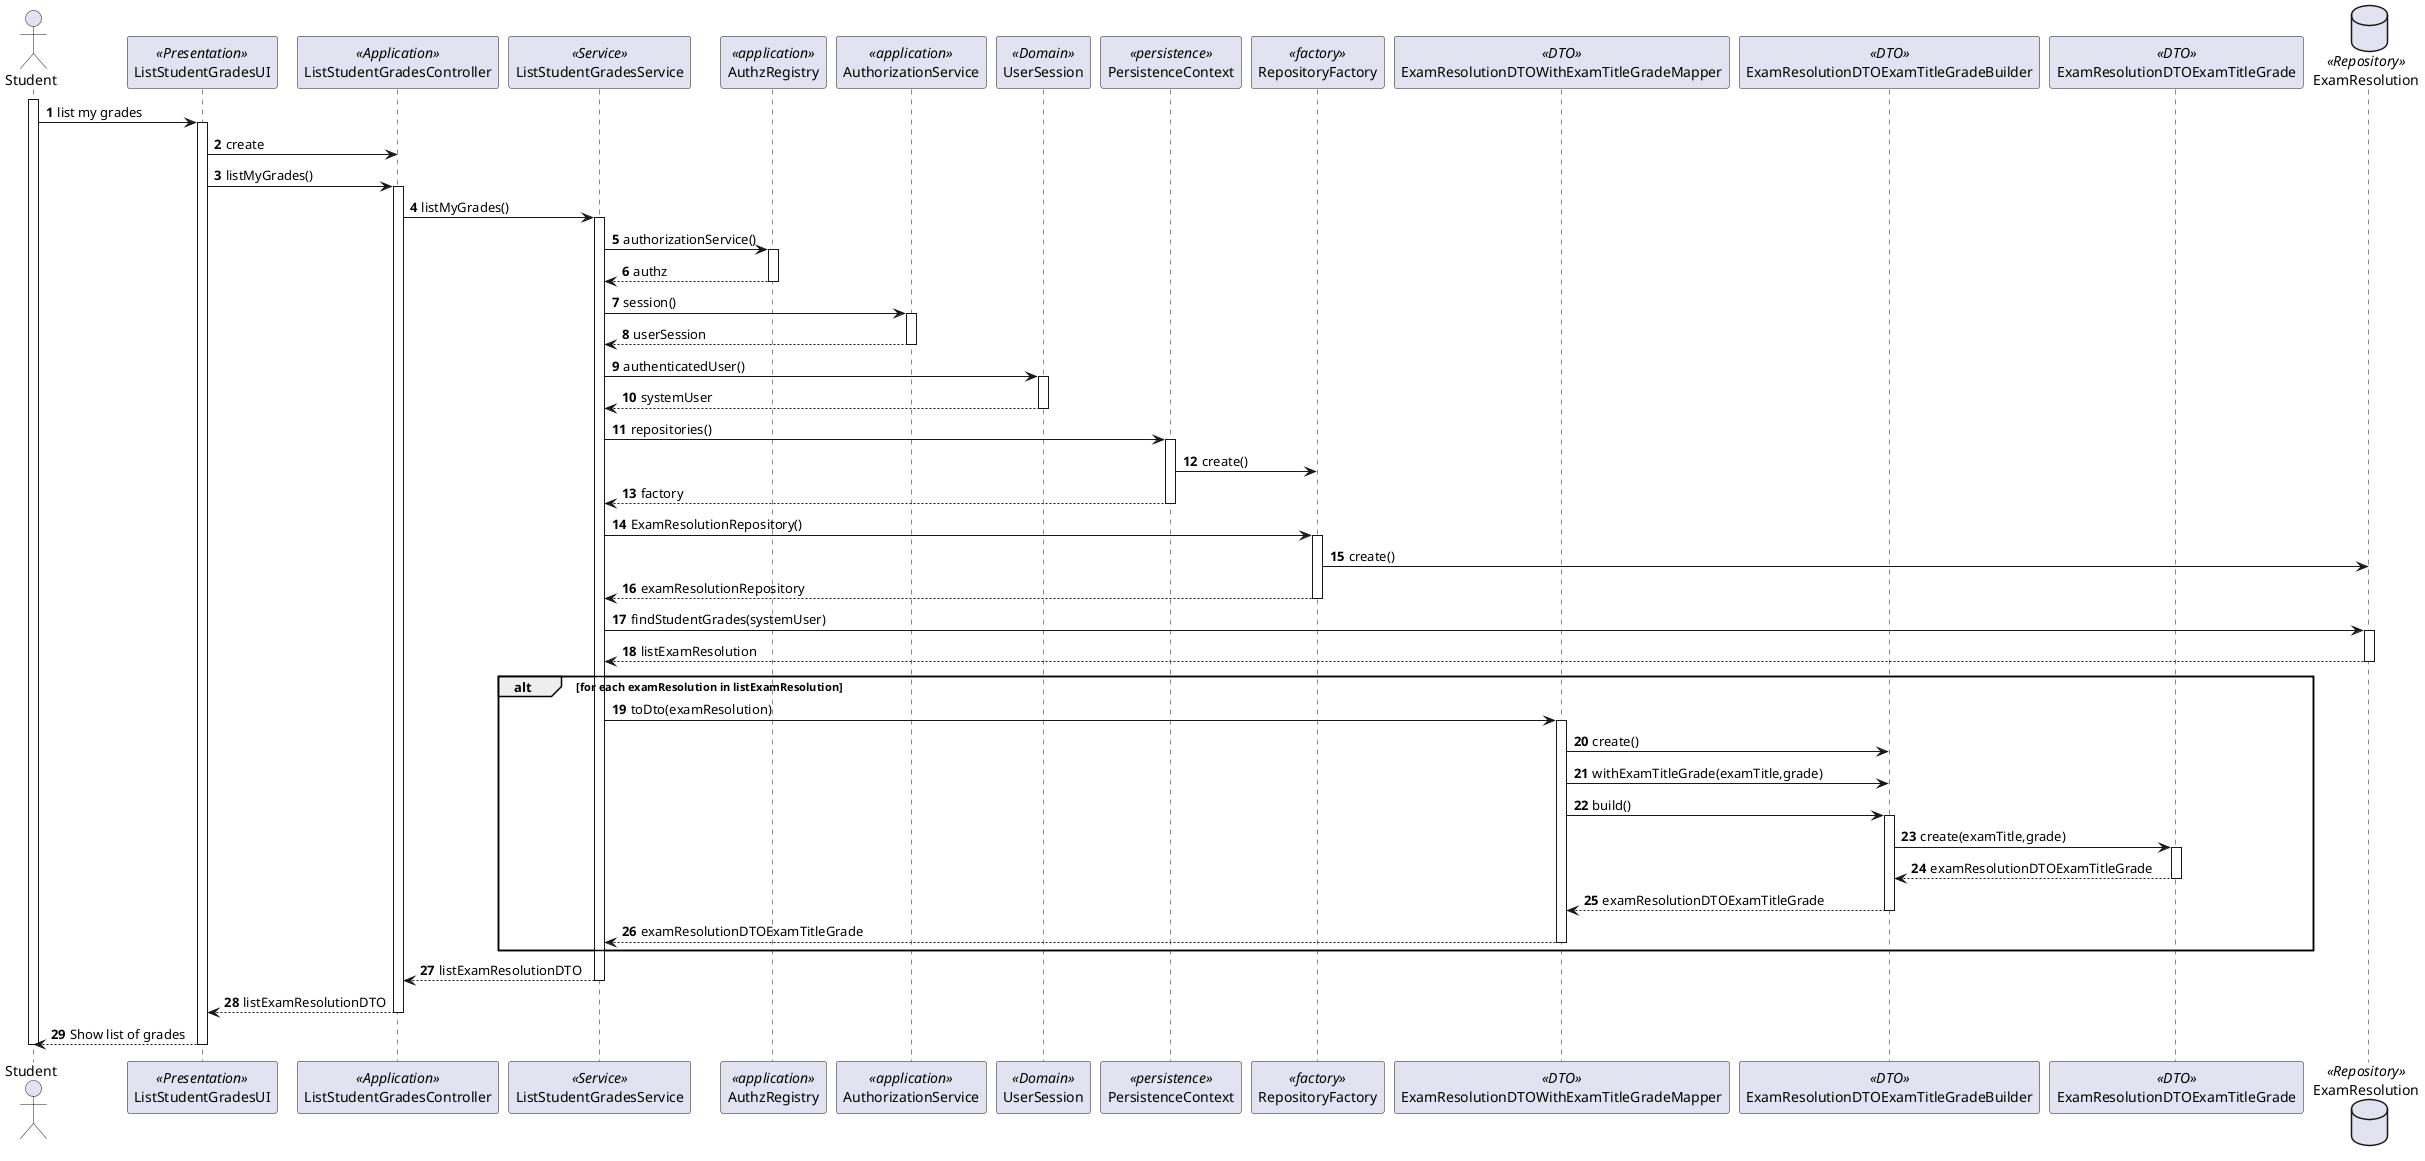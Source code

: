 @startuml
'https://plantuml.com/sequence-diagram

autonumber
actor Student as std


participant "ListStudentGradesUI" as ui <<Presentation>>
participant "ListStudentGradesController" as ctrl <<Application>>
participant "ListStudentGradesService" as service <<Service>>

participant AuthzRegistry as auth <<application>>
participant AuthorizationService as authSV <<application>>
participant UserSession as userSe <<Domain>>

participant PersistenceContext as persistence <<persistence>>
participant RepositoryFactory as repFactory <<factory>>

participant ExamResolutionDTOWithExamTitleGradeMapper as ma <<DTO>>
participant ExamResolutionDTOExamTitleGradeBuilder as builder <<DTO>>
participant ExamResolutionDTOExamTitleGrade as dto <<DTO>>

database ExamResolution as examRep <<Repository>>

activate std
std-> ui : list my grades
activate ui
ui -> ctrl: create
ui -> ctrl: listMyGrades()
activate ctrl
ctrl -> service: listMyGrades()
activate service

service -> auth: authorizationService()
activate auth
auth --> service: authz
deactivate auth
service -> authSV: session()
activate authSV
authSV --> service: userSession
deactivate authSV
service -> userSe: authenticatedUser()
activate userSe
userSe --> service : systemUser
deactivate userSe


service -> persistence: repositories()
activate persistence
persistence -> repFactory: create()
persistence --> service: factory
deactivate persistence
service -> repFactory: ExamResolutionRepository()
activate repFactory
repFactory -> examRep: create()
repFactory --> service: examResolutionRepository
deactivate repFactory
service-> examRep: findStudentGrades(systemUser)
activate examRep
examRep --> service: listExamResolution
deactivate examRep

alt for each examResolution in listExamResolution
service -> ma : toDto(examResolution)
activate ma
ma -> builder : create()
ma -> builder : withExamTitleGrade(examTitle,grade)
ma -> builder : build()
activate builder
builder -> dto: create(examTitle,grade)
activate dto
dto --> builder: examResolutionDTOExamTitleGrade
deactivate dto
builder --> ma : examResolutionDTOExamTitleGrade
deactivate builder
ma -->service : examResolutionDTOExamTitleGrade
deactivate ma
end

service --> ctrl: listExamResolutionDTO
deactivate service
ctrl --> ui: listExamResolutionDTO
deactivate ctrl
ui --> std : Show list of grades
deactivate ui
deactivate std


@enduml